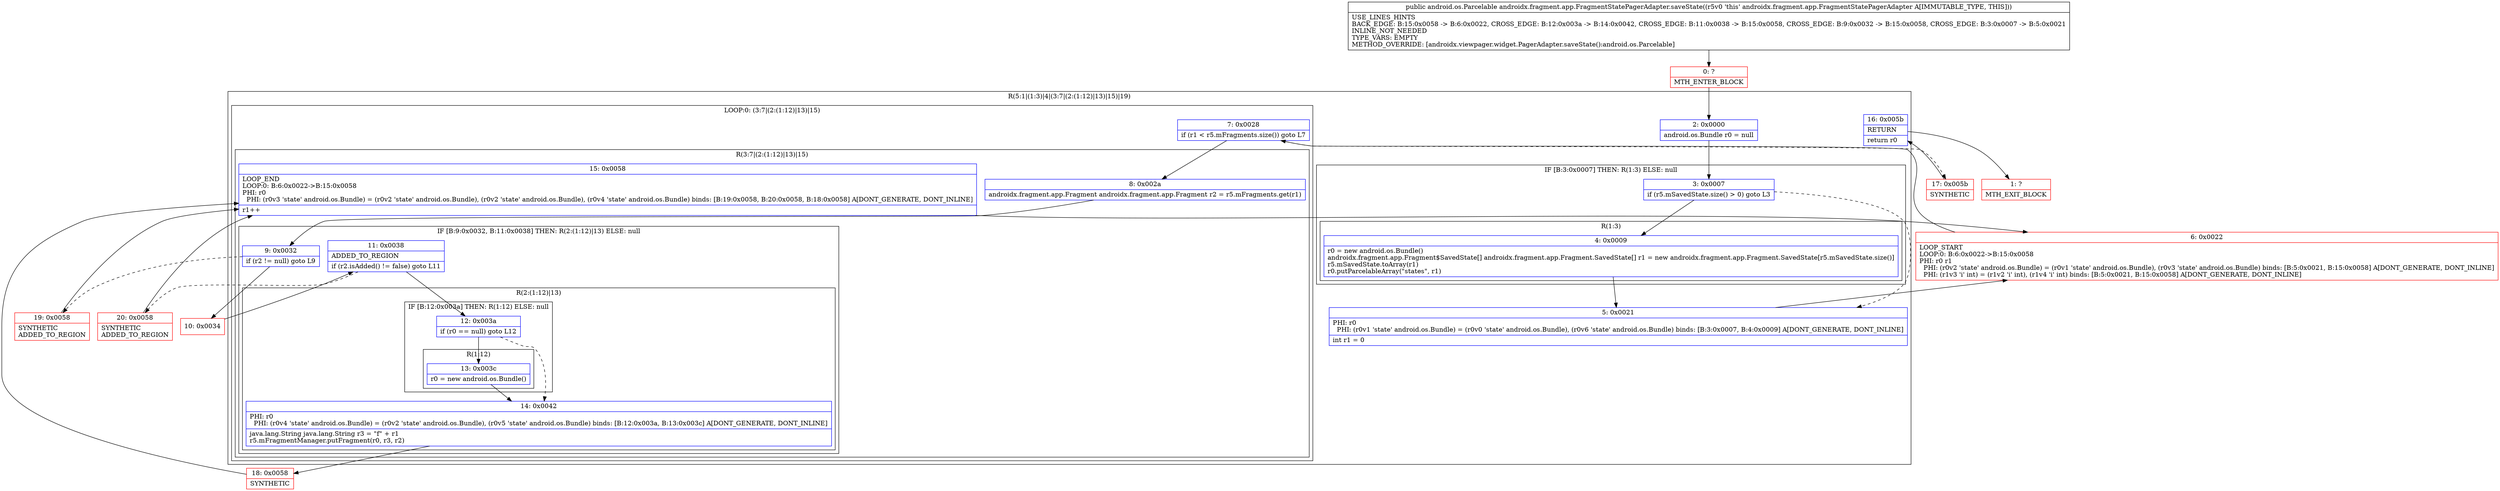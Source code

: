 digraph "CFG forandroidx.fragment.app.FragmentStatePagerAdapter.saveState()Landroid\/os\/Parcelable;" {
subgraph cluster_Region_2088166639 {
label = "R(5:1|(1:3)|4|(3:7|(2:(1:12)|13)|15)|19)";
node [shape=record,color=blue];
Node_2 [shape=record,label="{2\:\ 0x0000|android.os.Bundle r0 = null\l}"];
subgraph cluster_IfRegion_333001607 {
label = "IF [B:3:0x0007] THEN: R(1:3) ELSE: null";
node [shape=record,color=blue];
Node_3 [shape=record,label="{3\:\ 0x0007|if (r5.mSavedState.size() \> 0) goto L3\l}"];
subgraph cluster_Region_304582547 {
label = "R(1:3)";
node [shape=record,color=blue];
Node_4 [shape=record,label="{4\:\ 0x0009|r0 = new android.os.Bundle()\landroidx.fragment.app.Fragment$SavedState[] androidx.fragment.app.Fragment.SavedState[] r1 = new androidx.fragment.app.Fragment.SavedState[r5.mSavedState.size()]\lr5.mSavedState.toArray(r1)\lr0.putParcelableArray(\"states\", r1)\l}"];
}
}
Node_5 [shape=record,label="{5\:\ 0x0021|PHI: r0 \l  PHI: (r0v1 'state' android.os.Bundle) = (r0v0 'state' android.os.Bundle), (r0v6 'state' android.os.Bundle) binds: [B:3:0x0007, B:4:0x0009] A[DONT_GENERATE, DONT_INLINE]\l|int r1 = 0\l}"];
subgraph cluster_LoopRegion_1902192697 {
label = "LOOP:0: (3:7|(2:(1:12)|13)|15)";
node [shape=record,color=blue];
Node_7 [shape=record,label="{7\:\ 0x0028|if (r1 \< r5.mFragments.size()) goto L7\l}"];
subgraph cluster_Region_1603566225 {
label = "R(3:7|(2:(1:12)|13)|15)";
node [shape=record,color=blue];
Node_8 [shape=record,label="{8\:\ 0x002a|androidx.fragment.app.Fragment androidx.fragment.app.Fragment r2 = r5.mFragments.get(r1)\l}"];
subgraph cluster_IfRegion_1280582313 {
label = "IF [B:9:0x0032, B:11:0x0038] THEN: R(2:(1:12)|13) ELSE: null";
node [shape=record,color=blue];
Node_9 [shape=record,label="{9\:\ 0x0032|if (r2 != null) goto L9\l}"];
Node_11 [shape=record,label="{11\:\ 0x0038|ADDED_TO_REGION\l|if (r2.isAdded() != false) goto L11\l}"];
subgraph cluster_Region_1917819523 {
label = "R(2:(1:12)|13)";
node [shape=record,color=blue];
subgraph cluster_IfRegion_970281162 {
label = "IF [B:12:0x003a] THEN: R(1:12) ELSE: null";
node [shape=record,color=blue];
Node_12 [shape=record,label="{12\:\ 0x003a|if (r0 == null) goto L12\l}"];
subgraph cluster_Region_866521458 {
label = "R(1:12)";
node [shape=record,color=blue];
Node_13 [shape=record,label="{13\:\ 0x003c|r0 = new android.os.Bundle()\l}"];
}
}
Node_14 [shape=record,label="{14\:\ 0x0042|PHI: r0 \l  PHI: (r0v4 'state' android.os.Bundle) = (r0v2 'state' android.os.Bundle), (r0v5 'state' android.os.Bundle) binds: [B:12:0x003a, B:13:0x003c] A[DONT_GENERATE, DONT_INLINE]\l|java.lang.String java.lang.String r3 = \"f\" + r1\lr5.mFragmentManager.putFragment(r0, r3, r2)\l}"];
}
}
Node_15 [shape=record,label="{15\:\ 0x0058|LOOP_END\lLOOP:0: B:6:0x0022\-\>B:15:0x0058\lPHI: r0 \l  PHI: (r0v3 'state' android.os.Bundle) = (r0v2 'state' android.os.Bundle), (r0v2 'state' android.os.Bundle), (r0v4 'state' android.os.Bundle) binds: [B:19:0x0058, B:20:0x0058, B:18:0x0058] A[DONT_GENERATE, DONT_INLINE]\l|r1++\l}"];
}
}
Node_16 [shape=record,label="{16\:\ 0x005b|RETURN\l|return r0\l}"];
}
Node_0 [shape=record,color=red,label="{0\:\ ?|MTH_ENTER_BLOCK\l}"];
Node_6 [shape=record,color=red,label="{6\:\ 0x0022|LOOP_START\lLOOP:0: B:6:0x0022\-\>B:15:0x0058\lPHI: r0 r1 \l  PHI: (r0v2 'state' android.os.Bundle) = (r0v1 'state' android.os.Bundle), (r0v3 'state' android.os.Bundle) binds: [B:5:0x0021, B:15:0x0058] A[DONT_GENERATE, DONT_INLINE]\l  PHI: (r1v3 'i' int) = (r1v2 'i' int), (r1v4 'i' int) binds: [B:5:0x0021, B:15:0x0058] A[DONT_GENERATE, DONT_INLINE]\l}"];
Node_10 [shape=record,color=red,label="{10\:\ 0x0034}"];
Node_18 [shape=record,color=red,label="{18\:\ 0x0058|SYNTHETIC\l}"];
Node_20 [shape=record,color=red,label="{20\:\ 0x0058|SYNTHETIC\lADDED_TO_REGION\l}"];
Node_19 [shape=record,color=red,label="{19\:\ 0x0058|SYNTHETIC\lADDED_TO_REGION\l}"];
Node_17 [shape=record,color=red,label="{17\:\ 0x005b|SYNTHETIC\l}"];
Node_1 [shape=record,color=red,label="{1\:\ ?|MTH_EXIT_BLOCK\l}"];
MethodNode[shape=record,label="{public android.os.Parcelable androidx.fragment.app.FragmentStatePagerAdapter.saveState((r5v0 'this' androidx.fragment.app.FragmentStatePagerAdapter A[IMMUTABLE_TYPE, THIS]))  | USE_LINES_HINTS\lBACK_EDGE: B:15:0x0058 \-\> B:6:0x0022, CROSS_EDGE: B:12:0x003a \-\> B:14:0x0042, CROSS_EDGE: B:11:0x0038 \-\> B:15:0x0058, CROSS_EDGE: B:9:0x0032 \-\> B:15:0x0058, CROSS_EDGE: B:3:0x0007 \-\> B:5:0x0021\lINLINE_NOT_NEEDED\lTYPE_VARS: EMPTY\lMETHOD_OVERRIDE: [androidx.viewpager.widget.PagerAdapter.saveState():android.os.Parcelable]\l}"];
MethodNode -> Node_0;Node_2 -> Node_3;
Node_3 -> Node_4;
Node_3 -> Node_5[style=dashed];
Node_4 -> Node_5;
Node_5 -> Node_6;
Node_7 -> Node_8;
Node_7 -> Node_17[style=dashed];
Node_8 -> Node_9;
Node_9 -> Node_10;
Node_9 -> Node_19[style=dashed];
Node_11 -> Node_12;
Node_11 -> Node_20[style=dashed];
Node_12 -> Node_13;
Node_12 -> Node_14[style=dashed];
Node_13 -> Node_14;
Node_14 -> Node_18;
Node_15 -> Node_6;
Node_16 -> Node_1;
Node_0 -> Node_2;
Node_6 -> Node_7;
Node_10 -> Node_11;
Node_18 -> Node_15;
Node_20 -> Node_15;
Node_19 -> Node_15;
Node_17 -> Node_16;
}

